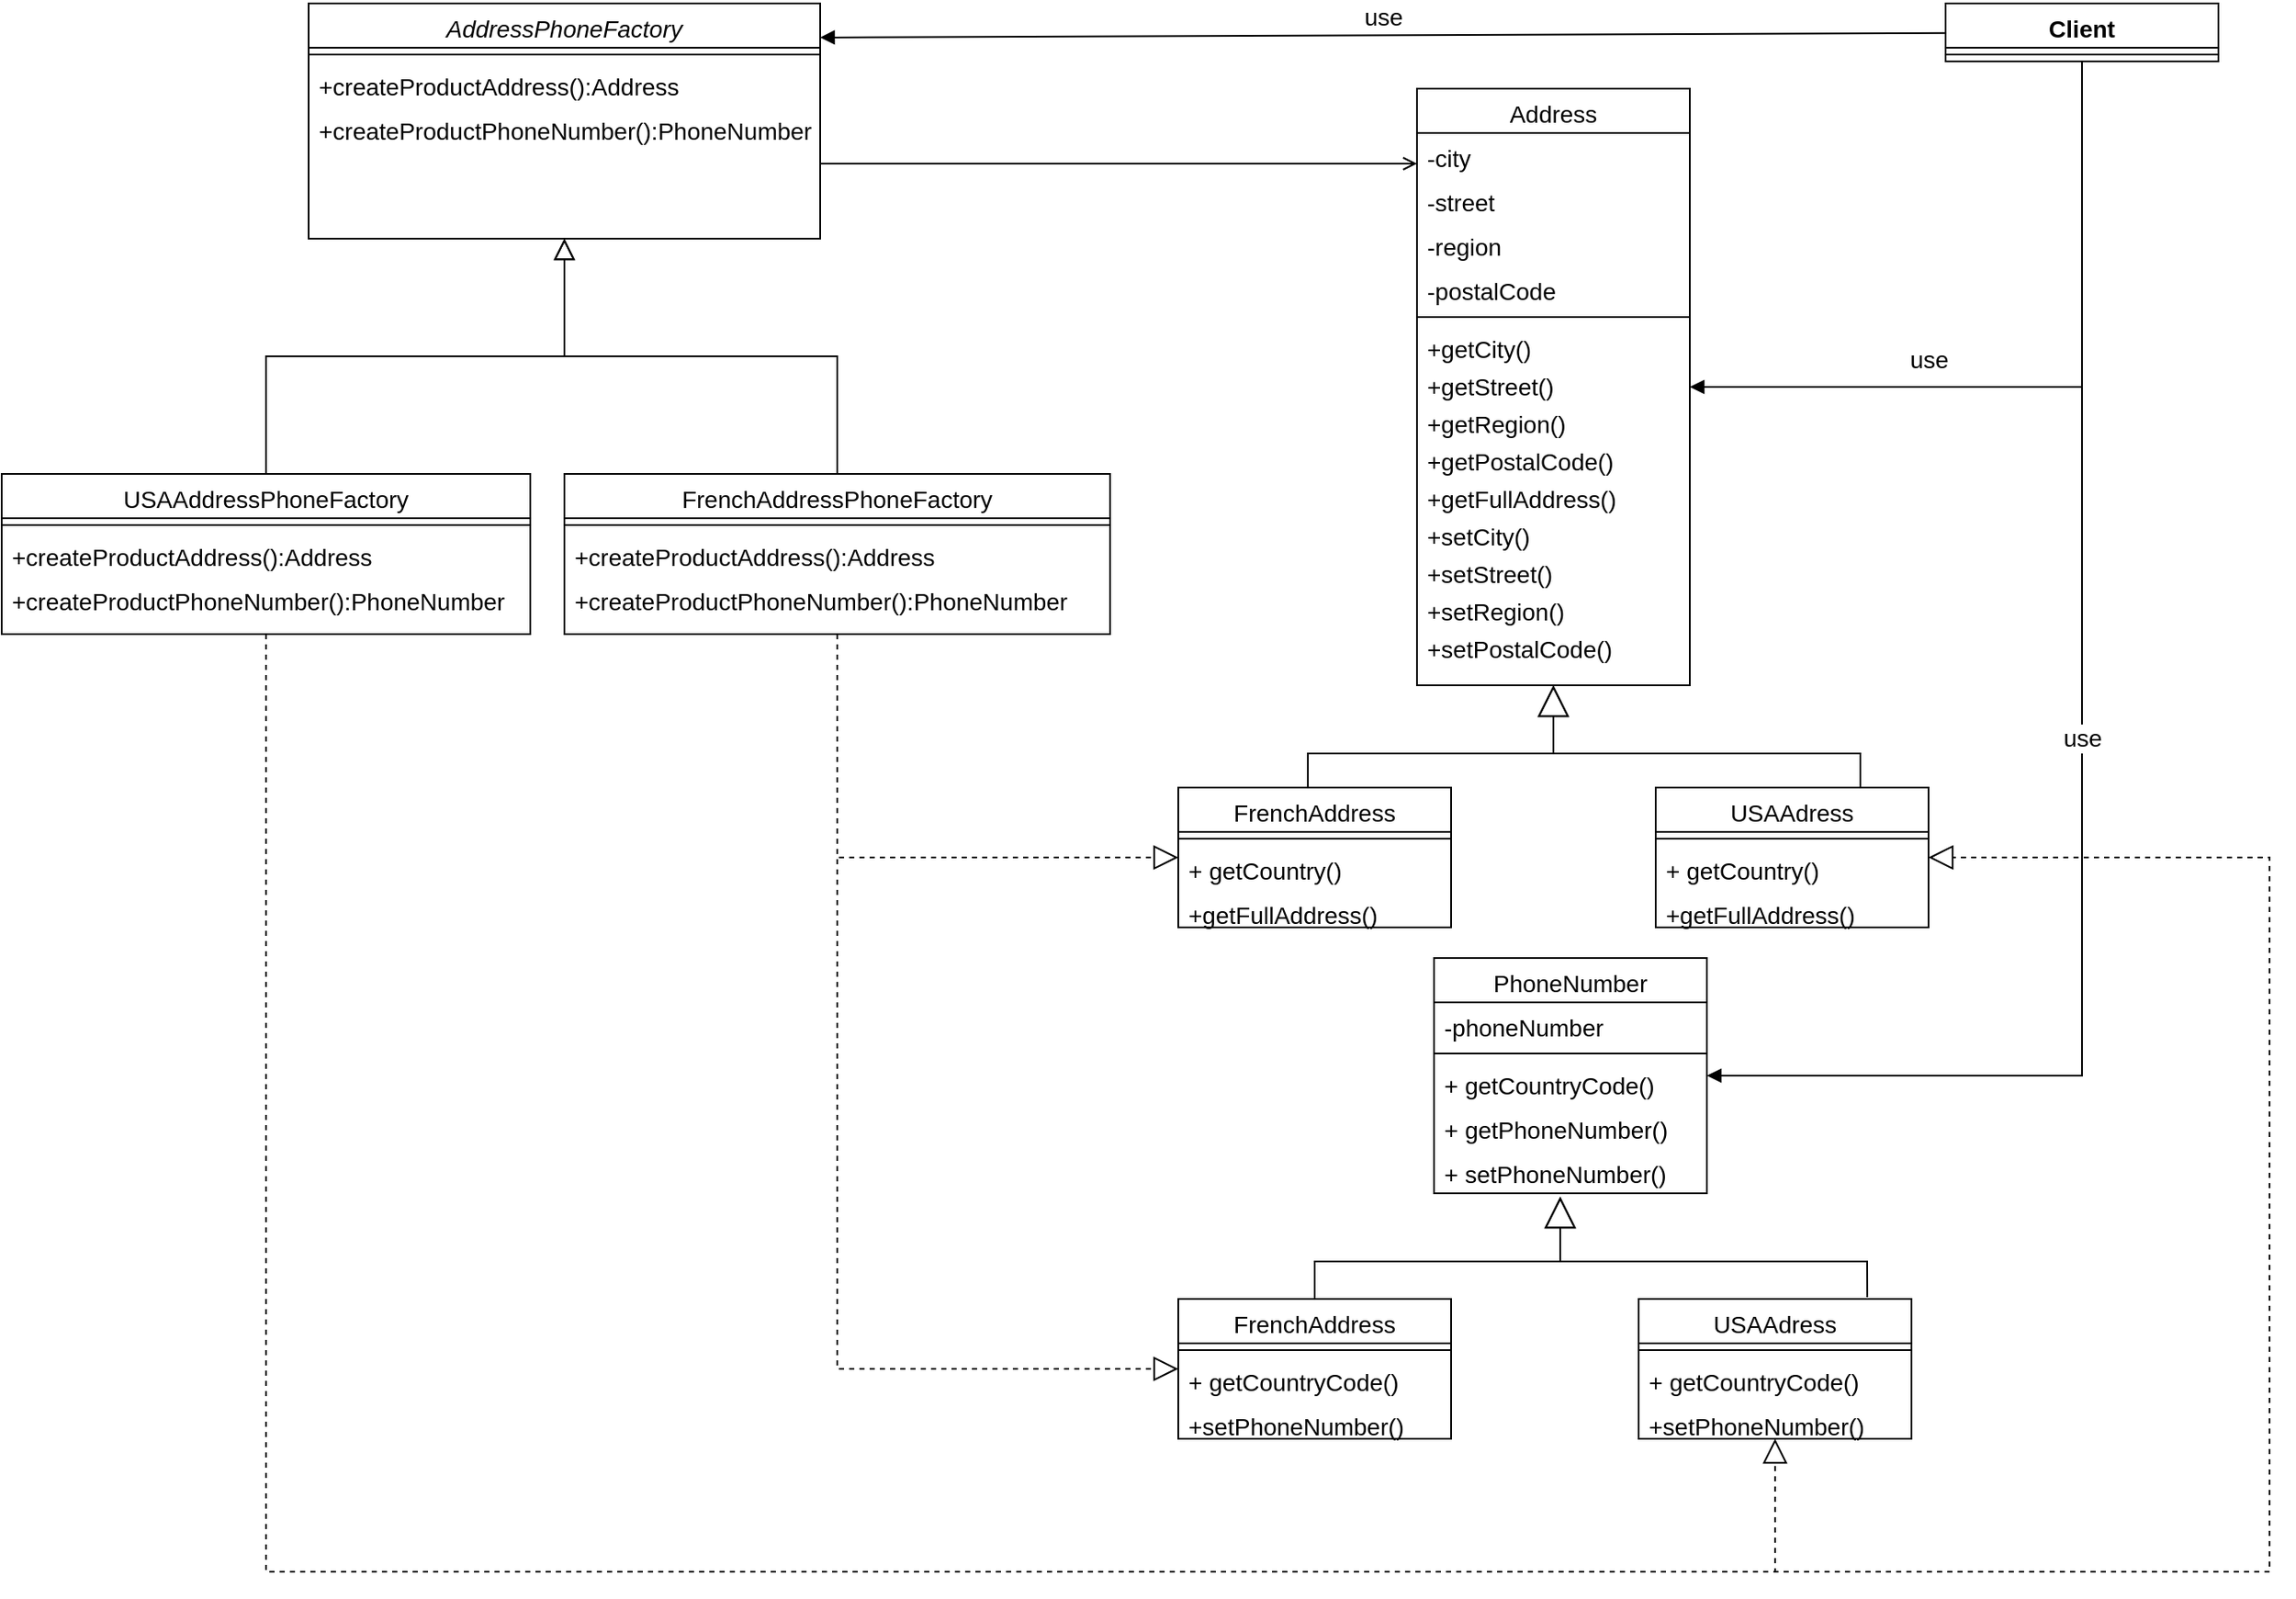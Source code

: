 <mxfile version="18.0.7" type="github">
  <diagram id="C5RBs43oDa-KdzZeNtuy" name="Page-1">
    <mxGraphModel dx="948" dy="594" grid="1" gridSize="10" guides="1" tooltips="1" connect="1" arrows="1" fold="1" page="1" pageScale="1" pageWidth="3300" pageHeight="4681" math="0" shadow="0">
      <root>
        <mxCell id="WIyWlLk6GJQsqaUBKTNV-0" />
        <mxCell id="WIyWlLk6GJQsqaUBKTNV-1" parent="WIyWlLk6GJQsqaUBKTNV-0" />
        <mxCell id="zkfFHV4jXpPFQw0GAbJ--0" value="AddressPhoneFactory" style="swimlane;fontStyle=2;align=center;verticalAlign=top;childLayout=stackLayout;horizontal=1;startSize=26;horizontalStack=0;resizeParent=1;resizeLast=0;collapsible=1;marginBottom=0;rounded=0;shadow=0;strokeWidth=1;fontSize=14;" parent="WIyWlLk6GJQsqaUBKTNV-1" vertex="1">
          <mxGeometry x="210" y="80" width="300" height="138" as="geometry">
            <mxRectangle x="230" y="140" width="160" height="26" as="alternateBounds" />
          </mxGeometry>
        </mxCell>
        <mxCell id="zkfFHV4jXpPFQw0GAbJ--4" value="" style="line;html=1;strokeWidth=1;align=left;verticalAlign=middle;spacingTop=-1;spacingLeft=3;spacingRight=3;rotatable=0;labelPosition=right;points=[];portConstraint=eastwest;" parent="zkfFHV4jXpPFQw0GAbJ--0" vertex="1">
          <mxGeometry y="26" width="300" height="8" as="geometry" />
        </mxCell>
        <mxCell id="zkfFHV4jXpPFQw0GAbJ--5" value="+createProductAddress():Address" style="text;align=left;verticalAlign=top;spacingLeft=4;spacingRight=4;overflow=hidden;rotatable=0;points=[[0,0.5],[1,0.5]];portConstraint=eastwest;fontSize=14;" parent="zkfFHV4jXpPFQw0GAbJ--0" vertex="1">
          <mxGeometry y="34" width="300" height="26" as="geometry" />
        </mxCell>
        <mxCell id="yRTes6JvcPZj2wgI0RWJ-0" value="+createProductPhoneNumber():PhoneNumber" style="text;align=left;verticalAlign=top;spacingLeft=4;spacingRight=4;overflow=hidden;rotatable=0;points=[[0,0.5],[1,0.5]];portConstraint=eastwest;fontSize=14;" vertex="1" parent="zkfFHV4jXpPFQw0GAbJ--0">
          <mxGeometry y="60" width="300" height="26" as="geometry" />
        </mxCell>
        <mxCell id="zkfFHV4jXpPFQw0GAbJ--6" value="USAAddressPhoneFactory" style="swimlane;fontStyle=0;align=center;verticalAlign=top;childLayout=stackLayout;horizontal=1;startSize=26;horizontalStack=0;resizeParent=1;resizeLast=0;collapsible=1;marginBottom=0;rounded=0;shadow=0;strokeWidth=1;fontSize=14;" parent="WIyWlLk6GJQsqaUBKTNV-1" vertex="1">
          <mxGeometry x="30" y="356" width="310" height="94" as="geometry">
            <mxRectangle x="130" y="380" width="160" height="26" as="alternateBounds" />
          </mxGeometry>
        </mxCell>
        <mxCell id="zkfFHV4jXpPFQw0GAbJ--9" value="" style="line;html=1;strokeWidth=1;align=left;verticalAlign=middle;spacingTop=-1;spacingLeft=3;spacingRight=3;rotatable=0;labelPosition=right;points=[];portConstraint=eastwest;" parent="zkfFHV4jXpPFQw0GAbJ--6" vertex="1">
          <mxGeometry y="26" width="310" height="8" as="geometry" />
        </mxCell>
        <mxCell id="yRTes6JvcPZj2wgI0RWJ-1" value="+createProductAddress():Address" style="text;align=left;verticalAlign=top;spacingLeft=4;spacingRight=4;overflow=hidden;rotatable=0;points=[[0,0.5],[1,0.5]];portConstraint=eastwest;fontSize=14;" vertex="1" parent="zkfFHV4jXpPFQw0GAbJ--6">
          <mxGeometry y="34" width="310" height="26" as="geometry" />
        </mxCell>
        <mxCell id="yRTes6JvcPZj2wgI0RWJ-2" value="+createProductPhoneNumber():PhoneNumber" style="text;align=left;verticalAlign=top;spacingLeft=4;spacingRight=4;overflow=hidden;rotatable=0;points=[[0,0.5],[1,0.5]];portConstraint=eastwest;fontSize=14;" vertex="1" parent="zkfFHV4jXpPFQw0GAbJ--6">
          <mxGeometry y="60" width="310" height="26" as="geometry" />
        </mxCell>
        <mxCell id="zkfFHV4jXpPFQw0GAbJ--12" value="" style="endArrow=block;endSize=10;endFill=0;shadow=0;strokeWidth=1;rounded=0;edgeStyle=elbowEdgeStyle;elbow=vertical;" parent="WIyWlLk6GJQsqaUBKTNV-1" source="zkfFHV4jXpPFQw0GAbJ--6" target="zkfFHV4jXpPFQw0GAbJ--0" edge="1">
          <mxGeometry width="160" relative="1" as="geometry">
            <mxPoint x="200" y="203" as="sourcePoint" />
            <mxPoint x="200" y="203" as="targetPoint" />
          </mxGeometry>
        </mxCell>
        <mxCell id="zkfFHV4jXpPFQw0GAbJ--13" value="FrenchAddressPhoneFactory" style="swimlane;fontStyle=0;align=center;verticalAlign=top;childLayout=stackLayout;horizontal=1;startSize=26;horizontalStack=0;resizeParent=1;resizeLast=0;collapsible=1;marginBottom=0;rounded=0;shadow=0;strokeWidth=1;fontSize=14;" parent="WIyWlLk6GJQsqaUBKTNV-1" vertex="1">
          <mxGeometry x="360" y="356" width="320" height="94" as="geometry">
            <mxRectangle x="340" y="380" width="170" height="26" as="alternateBounds" />
          </mxGeometry>
        </mxCell>
        <mxCell id="zkfFHV4jXpPFQw0GAbJ--15" value="" style="line;html=1;strokeWidth=1;align=left;verticalAlign=middle;spacingTop=-1;spacingLeft=3;spacingRight=3;rotatable=0;labelPosition=right;points=[];portConstraint=eastwest;" parent="zkfFHV4jXpPFQw0GAbJ--13" vertex="1">
          <mxGeometry y="26" width="320" height="8" as="geometry" />
        </mxCell>
        <mxCell id="yRTes6JvcPZj2wgI0RWJ-3" value="+createProductAddress():Address" style="text;align=left;verticalAlign=top;spacingLeft=4;spacingRight=4;overflow=hidden;rotatable=0;points=[[0,0.5],[1,0.5]];portConstraint=eastwest;fontSize=14;" vertex="1" parent="zkfFHV4jXpPFQw0GAbJ--13">
          <mxGeometry y="34" width="320" height="26" as="geometry" />
        </mxCell>
        <mxCell id="yRTes6JvcPZj2wgI0RWJ-4" value="+createProductPhoneNumber():PhoneNumber" style="text;align=left;verticalAlign=top;spacingLeft=4;spacingRight=4;overflow=hidden;rotatable=0;points=[[0,0.5],[1,0.5]];portConstraint=eastwest;fontSize=14;" vertex="1" parent="zkfFHV4jXpPFQw0GAbJ--13">
          <mxGeometry y="60" width="320" height="26" as="geometry" />
        </mxCell>
        <mxCell id="zkfFHV4jXpPFQw0GAbJ--16" value="" style="endArrow=block;endSize=10;endFill=0;shadow=0;strokeWidth=1;rounded=0;edgeStyle=elbowEdgeStyle;elbow=vertical;" parent="WIyWlLk6GJQsqaUBKTNV-1" source="zkfFHV4jXpPFQw0GAbJ--13" target="zkfFHV4jXpPFQw0GAbJ--0" edge="1">
          <mxGeometry width="160" relative="1" as="geometry">
            <mxPoint x="210" y="373" as="sourcePoint" />
            <mxPoint x="310" y="271" as="targetPoint" />
          </mxGeometry>
        </mxCell>
        <mxCell id="zkfFHV4jXpPFQw0GAbJ--17" value="Address" style="swimlane;fontStyle=0;align=center;verticalAlign=top;childLayout=stackLayout;horizontal=1;startSize=26;horizontalStack=0;resizeParent=1;resizeLast=0;collapsible=1;marginBottom=0;rounded=0;shadow=0;strokeWidth=1;fontSize=14;" parent="WIyWlLk6GJQsqaUBKTNV-1" vertex="1">
          <mxGeometry x="860" y="130" width="160" height="350" as="geometry">
            <mxRectangle x="550" y="140" width="160" height="26" as="alternateBounds" />
          </mxGeometry>
        </mxCell>
        <mxCell id="zkfFHV4jXpPFQw0GAbJ--18" value="-city&#xa;" style="text;align=left;verticalAlign=top;spacingLeft=4;spacingRight=4;overflow=hidden;rotatable=0;points=[[0,0.5],[1,0.5]];portConstraint=eastwest;fontSize=14;" parent="zkfFHV4jXpPFQw0GAbJ--17" vertex="1">
          <mxGeometry y="26" width="160" height="26" as="geometry" />
        </mxCell>
        <mxCell id="yRTes6JvcPZj2wgI0RWJ-6" value="-street" style="text;align=left;verticalAlign=top;spacingLeft=4;spacingRight=4;overflow=hidden;rotatable=0;points=[[0,0.5],[1,0.5]];portConstraint=eastwest;fontSize=14;" vertex="1" parent="zkfFHV4jXpPFQw0GAbJ--17">
          <mxGeometry y="52" width="160" height="26" as="geometry" />
        </mxCell>
        <mxCell id="yRTes6JvcPZj2wgI0RWJ-7" value="-region" style="text;align=left;verticalAlign=top;spacingLeft=4;spacingRight=4;overflow=hidden;rotatable=0;points=[[0,0.5],[1,0.5]];portConstraint=eastwest;fontSize=14;" vertex="1" parent="zkfFHV4jXpPFQw0GAbJ--17">
          <mxGeometry y="78" width="160" height="26" as="geometry" />
        </mxCell>
        <mxCell id="yRTes6JvcPZj2wgI0RWJ-5" value="-postalCode" style="text;align=left;verticalAlign=top;spacingLeft=4;spacingRight=4;overflow=hidden;rotatable=0;points=[[0,0.5],[1,0.5]];portConstraint=eastwest;fontSize=14;" vertex="1" parent="zkfFHV4jXpPFQw0GAbJ--17">
          <mxGeometry y="104" width="160" height="26" as="geometry" />
        </mxCell>
        <mxCell id="zkfFHV4jXpPFQw0GAbJ--23" value="" style="line;html=1;strokeWidth=1;align=left;verticalAlign=middle;spacingTop=-1;spacingLeft=3;spacingRight=3;rotatable=0;labelPosition=right;points=[];portConstraint=eastwest;" parent="zkfFHV4jXpPFQw0GAbJ--17" vertex="1">
          <mxGeometry y="130" width="160" height="8" as="geometry" />
        </mxCell>
        <mxCell id="yRTes6JvcPZj2wgI0RWJ-8" value="+getCity()&#xa;&#xa;" style="text;align=left;verticalAlign=top;spacingLeft=4;spacingRight=4;overflow=hidden;rotatable=0;points=[[0,0.5],[1,0.5]];portConstraint=eastwest;fontSize=14;" vertex="1" parent="zkfFHV4jXpPFQw0GAbJ--17">
          <mxGeometry y="138" width="160" height="22" as="geometry" />
        </mxCell>
        <mxCell id="yRTes6JvcPZj2wgI0RWJ-9" value="+getStreet()&#xa;&#xa;" style="text;align=left;verticalAlign=top;spacingLeft=4;spacingRight=4;overflow=hidden;rotatable=0;points=[[0,0.5],[1,0.5]];portConstraint=eastwest;fontSize=14;" vertex="1" parent="zkfFHV4jXpPFQw0GAbJ--17">
          <mxGeometry y="160" width="160" height="22" as="geometry" />
        </mxCell>
        <mxCell id="yRTes6JvcPZj2wgI0RWJ-10" value="+getRegion()&#xa;&#xa;" style="text;align=left;verticalAlign=top;spacingLeft=4;spacingRight=4;overflow=hidden;rotatable=0;points=[[0,0.5],[1,0.5]];portConstraint=eastwest;fontSize=14;" vertex="1" parent="zkfFHV4jXpPFQw0GAbJ--17">
          <mxGeometry y="182" width="160" height="22" as="geometry" />
        </mxCell>
        <mxCell id="yRTes6JvcPZj2wgI0RWJ-11" value="+getPostalCode()&#xa;&#xa;" style="text;align=left;verticalAlign=top;spacingLeft=4;spacingRight=4;overflow=hidden;rotatable=0;points=[[0,0.5],[1,0.5]];portConstraint=eastwest;fontSize=14;" vertex="1" parent="zkfFHV4jXpPFQw0GAbJ--17">
          <mxGeometry y="204" width="160" height="22" as="geometry" />
        </mxCell>
        <mxCell id="yRTes6JvcPZj2wgI0RWJ-12" value="+getFullAddress()&#xa;&#xa;" style="text;align=left;verticalAlign=top;spacingLeft=4;spacingRight=4;overflow=hidden;rotatable=0;points=[[0,0.5],[1,0.5]];portConstraint=eastwest;fontSize=14;" vertex="1" parent="zkfFHV4jXpPFQw0GAbJ--17">
          <mxGeometry y="226" width="160" height="22" as="geometry" />
        </mxCell>
        <mxCell id="yRTes6JvcPZj2wgI0RWJ-13" value="+setCity()&#xa;&#xa;" style="text;align=left;verticalAlign=top;spacingLeft=4;spacingRight=4;overflow=hidden;rotatable=0;points=[[0,0.5],[1,0.5]];portConstraint=eastwest;fontSize=14;" vertex="1" parent="zkfFHV4jXpPFQw0GAbJ--17">
          <mxGeometry y="248" width="160" height="22" as="geometry" />
        </mxCell>
        <mxCell id="yRTes6JvcPZj2wgI0RWJ-14" value="+setStreet()&#xa;&#xa;" style="text;align=left;verticalAlign=top;spacingLeft=4;spacingRight=4;overflow=hidden;rotatable=0;points=[[0,0.5],[1,0.5]];portConstraint=eastwest;fontSize=14;" vertex="1" parent="zkfFHV4jXpPFQw0GAbJ--17">
          <mxGeometry y="270" width="160" height="22" as="geometry" />
        </mxCell>
        <mxCell id="yRTes6JvcPZj2wgI0RWJ-15" value="+setRegion()&#xa;&#xa;" style="text;align=left;verticalAlign=top;spacingLeft=4;spacingRight=4;overflow=hidden;rotatable=0;points=[[0,0.5],[1,0.5]];portConstraint=eastwest;fontSize=14;" vertex="1" parent="zkfFHV4jXpPFQw0GAbJ--17">
          <mxGeometry y="292" width="160" height="22" as="geometry" />
        </mxCell>
        <mxCell id="yRTes6JvcPZj2wgI0RWJ-16" value="+setPostalCode()&#xa;&#xa;" style="text;align=left;verticalAlign=top;spacingLeft=4;spacingRight=4;overflow=hidden;rotatable=0;points=[[0,0.5],[1,0.5]];portConstraint=eastwest;fontSize=14;" vertex="1" parent="zkfFHV4jXpPFQw0GAbJ--17">
          <mxGeometry y="314" width="160" height="26" as="geometry" />
        </mxCell>
        <mxCell id="zkfFHV4jXpPFQw0GAbJ--26" value="" style="endArrow=open;shadow=0;strokeWidth=1;rounded=0;endFill=1;edgeStyle=elbowEdgeStyle;elbow=vertical;" parent="WIyWlLk6GJQsqaUBKTNV-1" source="zkfFHV4jXpPFQw0GAbJ--0" target="zkfFHV4jXpPFQw0GAbJ--17" edge="1">
          <mxGeometry x="0.5" y="41" relative="1" as="geometry">
            <mxPoint x="380" y="192" as="sourcePoint" />
            <mxPoint x="540" y="192" as="targetPoint" />
            <mxPoint x="-40" y="32" as="offset" />
          </mxGeometry>
        </mxCell>
        <mxCell id="yRTes6JvcPZj2wgI0RWJ-17" value="FrenchAddress" style="swimlane;fontStyle=0;align=center;verticalAlign=top;childLayout=stackLayout;horizontal=1;startSize=26;horizontalStack=0;resizeParent=1;resizeParentMax=0;resizeLast=0;collapsible=1;marginBottom=0;fontSize=14;" vertex="1" parent="WIyWlLk6GJQsqaUBKTNV-1">
          <mxGeometry x="720" y="540" width="160" height="82" as="geometry" />
        </mxCell>
        <mxCell id="yRTes6JvcPZj2wgI0RWJ-19" value="" style="line;strokeWidth=1;fillColor=none;align=left;verticalAlign=middle;spacingTop=-1;spacingLeft=3;spacingRight=3;rotatable=0;labelPosition=right;points=[];portConstraint=eastwest;fontSize=14;" vertex="1" parent="yRTes6JvcPZj2wgI0RWJ-17">
          <mxGeometry y="26" width="160" height="8" as="geometry" />
        </mxCell>
        <mxCell id="yRTes6JvcPZj2wgI0RWJ-20" value="+ getCountry()&#xa;" style="text;strokeColor=none;fillColor=none;align=left;verticalAlign=top;spacingLeft=4;spacingRight=4;overflow=hidden;rotatable=0;points=[[0,0.5],[1,0.5]];portConstraint=eastwest;fontSize=14;" vertex="1" parent="yRTes6JvcPZj2wgI0RWJ-17">
          <mxGeometry y="34" width="160" height="26" as="geometry" />
        </mxCell>
        <mxCell id="yRTes6JvcPZj2wgI0RWJ-23" value="+getFullAddress()&#xa;&#xa;" style="text;align=left;verticalAlign=top;spacingLeft=4;spacingRight=4;overflow=hidden;rotatable=0;points=[[0,0.5],[1,0.5]];portConstraint=eastwest;fontSize=14;" vertex="1" parent="yRTes6JvcPZj2wgI0RWJ-17">
          <mxGeometry y="60" width="160" height="22" as="geometry" />
        </mxCell>
        <mxCell id="yRTes6JvcPZj2wgI0RWJ-24" value="USAAdress" style="swimlane;fontStyle=0;align=center;verticalAlign=top;childLayout=stackLayout;horizontal=1;startSize=26;horizontalStack=0;resizeParent=1;resizeParentMax=0;resizeLast=0;collapsible=1;marginBottom=0;fontSize=14;" vertex="1" parent="WIyWlLk6GJQsqaUBKTNV-1">
          <mxGeometry x="1000" y="540" width="160" height="82" as="geometry" />
        </mxCell>
        <mxCell id="yRTes6JvcPZj2wgI0RWJ-25" value="" style="line;strokeWidth=1;fillColor=none;align=left;verticalAlign=middle;spacingTop=-1;spacingLeft=3;spacingRight=3;rotatable=0;labelPosition=right;points=[];portConstraint=eastwest;fontSize=14;" vertex="1" parent="yRTes6JvcPZj2wgI0RWJ-24">
          <mxGeometry y="26" width="160" height="8" as="geometry" />
        </mxCell>
        <mxCell id="yRTes6JvcPZj2wgI0RWJ-26" value="+ getCountry()&#xa;" style="text;strokeColor=none;fillColor=none;align=left;verticalAlign=top;spacingLeft=4;spacingRight=4;overflow=hidden;rotatable=0;points=[[0,0.5],[1,0.5]];portConstraint=eastwest;fontSize=14;" vertex="1" parent="yRTes6JvcPZj2wgI0RWJ-24">
          <mxGeometry y="34" width="160" height="26" as="geometry" />
        </mxCell>
        <mxCell id="yRTes6JvcPZj2wgI0RWJ-27" value="+getFullAddress()&#xa;&#xa;" style="text;align=left;verticalAlign=top;spacingLeft=4;spacingRight=4;overflow=hidden;rotatable=0;points=[[0,0.5],[1,0.5]];portConstraint=eastwest;fontSize=14;" vertex="1" parent="yRTes6JvcPZj2wgI0RWJ-24">
          <mxGeometry y="60" width="160" height="22" as="geometry" />
        </mxCell>
        <mxCell id="yRTes6JvcPZj2wgI0RWJ-28" value="PhoneNumber" style="swimlane;fontStyle=0;align=center;verticalAlign=top;childLayout=stackLayout;horizontal=1;startSize=26;horizontalStack=0;resizeParent=1;resizeParentMax=0;resizeLast=0;collapsible=1;marginBottom=0;fontSize=14;" vertex="1" parent="WIyWlLk6GJQsqaUBKTNV-1">
          <mxGeometry x="870" y="640" width="160" height="138" as="geometry" />
        </mxCell>
        <mxCell id="yRTes6JvcPZj2wgI0RWJ-29" value="-phoneNumber" style="text;strokeColor=none;fillColor=none;align=left;verticalAlign=top;spacingLeft=4;spacingRight=4;overflow=hidden;rotatable=0;points=[[0,0.5],[1,0.5]];portConstraint=eastwest;fontSize=14;" vertex="1" parent="yRTes6JvcPZj2wgI0RWJ-28">
          <mxGeometry y="26" width="160" height="26" as="geometry" />
        </mxCell>
        <mxCell id="yRTes6JvcPZj2wgI0RWJ-30" value="" style="line;strokeWidth=1;fillColor=none;align=left;verticalAlign=middle;spacingTop=-1;spacingLeft=3;spacingRight=3;rotatable=0;labelPosition=right;points=[];portConstraint=eastwest;fontSize=14;" vertex="1" parent="yRTes6JvcPZj2wgI0RWJ-28">
          <mxGeometry y="52" width="160" height="8" as="geometry" />
        </mxCell>
        <mxCell id="yRTes6JvcPZj2wgI0RWJ-32" value="+ getCountryCode()&#xa;" style="text;strokeColor=none;fillColor=none;align=left;verticalAlign=top;spacingLeft=4;spacingRight=4;overflow=hidden;rotatable=0;points=[[0,0.5],[1,0.5]];portConstraint=eastwest;fontSize=14;" vertex="1" parent="yRTes6JvcPZj2wgI0RWJ-28">
          <mxGeometry y="60" width="160" height="26" as="geometry" />
        </mxCell>
        <mxCell id="yRTes6JvcPZj2wgI0RWJ-31" value="+ getPhoneNumber()&#xa;" style="text;strokeColor=none;fillColor=none;align=left;verticalAlign=top;spacingLeft=4;spacingRight=4;overflow=hidden;rotatable=0;points=[[0,0.5],[1,0.5]];portConstraint=eastwest;fontSize=14;" vertex="1" parent="yRTes6JvcPZj2wgI0RWJ-28">
          <mxGeometry y="86" width="160" height="26" as="geometry" />
        </mxCell>
        <mxCell id="yRTes6JvcPZj2wgI0RWJ-33" value="+ setPhoneNumber()&#xa;" style="text;strokeColor=none;fillColor=none;align=left;verticalAlign=top;spacingLeft=4;spacingRight=4;overflow=hidden;rotatable=0;points=[[0,0.5],[1,0.5]];portConstraint=eastwest;fontSize=14;" vertex="1" parent="yRTes6JvcPZj2wgI0RWJ-28">
          <mxGeometry y="112" width="160" height="26" as="geometry" />
        </mxCell>
        <mxCell id="yRTes6JvcPZj2wgI0RWJ-34" value="FrenchAddress" style="swimlane;fontStyle=0;align=center;verticalAlign=top;childLayout=stackLayout;horizontal=1;startSize=26;horizontalStack=0;resizeParent=1;resizeParentMax=0;resizeLast=0;collapsible=1;marginBottom=0;fontSize=14;" vertex="1" parent="WIyWlLk6GJQsqaUBKTNV-1">
          <mxGeometry x="720" y="840" width="160" height="82" as="geometry" />
        </mxCell>
        <mxCell id="yRTes6JvcPZj2wgI0RWJ-35" value="" style="line;strokeWidth=1;fillColor=none;align=left;verticalAlign=middle;spacingTop=-1;spacingLeft=3;spacingRight=3;rotatable=0;labelPosition=right;points=[];portConstraint=eastwest;fontSize=14;" vertex="1" parent="yRTes6JvcPZj2wgI0RWJ-34">
          <mxGeometry y="26" width="160" height="8" as="geometry" />
        </mxCell>
        <mxCell id="yRTes6JvcPZj2wgI0RWJ-36" value="+ getCountryCode()&#xa;" style="text;strokeColor=none;fillColor=none;align=left;verticalAlign=top;spacingLeft=4;spacingRight=4;overflow=hidden;rotatable=0;points=[[0,0.5],[1,0.5]];portConstraint=eastwest;fontSize=14;" vertex="1" parent="yRTes6JvcPZj2wgI0RWJ-34">
          <mxGeometry y="34" width="160" height="26" as="geometry" />
        </mxCell>
        <mxCell id="yRTes6JvcPZj2wgI0RWJ-37" value="+setPhoneNumber()&#xa;&#xa;" style="text;align=left;verticalAlign=top;spacingLeft=4;spacingRight=4;overflow=hidden;rotatable=0;points=[[0,0.5],[1,0.5]];portConstraint=eastwest;fontSize=14;" vertex="1" parent="yRTes6JvcPZj2wgI0RWJ-34">
          <mxGeometry y="60" width="160" height="22" as="geometry" />
        </mxCell>
        <mxCell id="yRTes6JvcPZj2wgI0RWJ-38" value="USAAdress" style="swimlane;fontStyle=0;align=center;verticalAlign=top;childLayout=stackLayout;horizontal=1;startSize=26;horizontalStack=0;resizeParent=1;resizeParentMax=0;resizeLast=0;collapsible=1;marginBottom=0;fontSize=14;" vertex="1" parent="WIyWlLk6GJQsqaUBKTNV-1">
          <mxGeometry x="990" y="840" width="160" height="82" as="geometry" />
        </mxCell>
        <mxCell id="yRTes6JvcPZj2wgI0RWJ-39" value="" style="line;strokeWidth=1;fillColor=none;align=left;verticalAlign=middle;spacingTop=-1;spacingLeft=3;spacingRight=3;rotatable=0;labelPosition=right;points=[];portConstraint=eastwest;fontSize=14;" vertex="1" parent="yRTes6JvcPZj2wgI0RWJ-38">
          <mxGeometry y="26" width="160" height="8" as="geometry" />
        </mxCell>
        <mxCell id="yRTes6JvcPZj2wgI0RWJ-43" value="+ getCountryCode()&#xa;" style="text;strokeColor=none;fillColor=none;align=left;verticalAlign=top;spacingLeft=4;spacingRight=4;overflow=hidden;rotatable=0;points=[[0,0.5],[1,0.5]];portConstraint=eastwest;fontSize=14;" vertex="1" parent="yRTes6JvcPZj2wgI0RWJ-38">
          <mxGeometry y="34" width="160" height="26" as="geometry" />
        </mxCell>
        <mxCell id="yRTes6JvcPZj2wgI0RWJ-42" value="+setPhoneNumber()&#xa;&#xa;" style="text;align=left;verticalAlign=top;spacingLeft=4;spacingRight=4;overflow=hidden;rotatable=0;points=[[0,0.5],[1,0.5]];portConstraint=eastwest;fontSize=14;" vertex="1" parent="yRTes6JvcPZj2wgI0RWJ-38">
          <mxGeometry y="60" width="160" height="22" as="geometry" />
        </mxCell>
        <mxCell id="yRTes6JvcPZj2wgI0RWJ-45" value="Client" style="swimlane;fontStyle=1;align=center;verticalAlign=top;childLayout=stackLayout;horizontal=1;startSize=26;horizontalStack=0;resizeParent=1;resizeParentMax=0;resizeLast=0;collapsible=1;marginBottom=0;fontSize=14;" vertex="1" parent="WIyWlLk6GJQsqaUBKTNV-1">
          <mxGeometry x="1170" y="80" width="160" height="34" as="geometry" />
        </mxCell>
        <mxCell id="yRTes6JvcPZj2wgI0RWJ-47" value="" style="line;strokeWidth=1;fillColor=none;align=left;verticalAlign=middle;spacingTop=-1;spacingLeft=3;spacingRight=3;rotatable=0;labelPosition=right;points=[];portConstraint=eastwest;fontSize=14;" vertex="1" parent="yRTes6JvcPZj2wgI0RWJ-45">
          <mxGeometry y="26" width="160" height="8" as="geometry" />
        </mxCell>
        <mxCell id="yRTes6JvcPZj2wgI0RWJ-51" value="use" style="html=1;verticalAlign=bottom;endArrow=block;rounded=0;fontSize=14;" edge="1" parent="WIyWlLk6GJQsqaUBKTNV-1" source="yRTes6JvcPZj2wgI0RWJ-45">
          <mxGeometry width="80" relative="1" as="geometry">
            <mxPoint x="590" y="320" as="sourcePoint" />
            <mxPoint x="510" y="100" as="targetPoint" />
          </mxGeometry>
        </mxCell>
        <mxCell id="yRTes6JvcPZj2wgI0RWJ-52" value="use" style="html=1;verticalAlign=bottom;endArrow=block;rounded=0;fontSize=14;" edge="1" parent="WIyWlLk6GJQsqaUBKTNV-1" source="yRTes6JvcPZj2wgI0RWJ-45" target="zkfFHV4jXpPFQw0GAbJ--17">
          <mxGeometry x="0.335" y="-5" width="80" relative="1" as="geometry">
            <mxPoint x="680" y="320" as="sourcePoint" />
            <mxPoint x="760" y="320" as="targetPoint" />
            <Array as="points">
              <mxPoint x="1250" y="305" />
            </Array>
            <mxPoint as="offset" />
          </mxGeometry>
        </mxCell>
        <mxCell id="yRTes6JvcPZj2wgI0RWJ-54" value="use" style="html=1;verticalAlign=bottom;endArrow=block;rounded=0;fontSize=14;" edge="1" parent="WIyWlLk6GJQsqaUBKTNV-1" source="yRTes6JvcPZj2wgI0RWJ-45" target="yRTes6JvcPZj2wgI0RWJ-28">
          <mxGeometry width="80" relative="1" as="geometry">
            <mxPoint x="680" y="460" as="sourcePoint" />
            <mxPoint x="760" y="460" as="targetPoint" />
            <Array as="points">
              <mxPoint x="1250" y="709" />
            </Array>
          </mxGeometry>
        </mxCell>
        <mxCell id="yRTes6JvcPZj2wgI0RWJ-56" value="" style="endArrow=block;endSize=16;endFill=0;html=1;rounded=0;fontSize=14;" edge="1" parent="WIyWlLk6GJQsqaUBKTNV-1" target="zkfFHV4jXpPFQw0GAbJ--17">
          <mxGeometry x="-0.5" y="-50" width="160" relative="1" as="geometry">
            <mxPoint x="796" y="540" as="sourcePoint" />
            <mxPoint x="840" y="480" as="targetPoint" />
            <Array as="points">
              <mxPoint x="796" y="520" />
              <mxPoint x="940" y="520" />
            </Array>
            <mxPoint as="offset" />
          </mxGeometry>
        </mxCell>
        <mxCell id="yRTes6JvcPZj2wgI0RWJ-57" value="" style="endArrow=block;endSize=16;endFill=0;html=1;rounded=0;fontSize=14;exitX=0.75;exitY=0;exitDx=0;exitDy=0;" edge="1" parent="WIyWlLk6GJQsqaUBKTNV-1" source="yRTes6JvcPZj2wgI0RWJ-24" target="zkfFHV4jXpPFQw0GAbJ--17">
          <mxGeometry x="0.25" y="50" width="160" relative="1" as="geometry">
            <mxPoint x="640" y="460" as="sourcePoint" />
            <mxPoint x="800" y="460" as="targetPoint" />
            <Array as="points">
              <mxPoint x="1120" y="520" />
              <mxPoint x="940" y="520" />
            </Array>
            <mxPoint as="offset" />
          </mxGeometry>
        </mxCell>
        <mxCell id="yRTes6JvcPZj2wgI0RWJ-58" value="" style="endArrow=block;endSize=16;endFill=0;html=1;rounded=0;fontSize=14;" edge="1" parent="WIyWlLk6GJQsqaUBKTNV-1" source="yRTes6JvcPZj2wgI0RWJ-34">
          <mxGeometry x="-0.5" y="-50" width="160" relative="1" as="geometry">
            <mxPoint x="800" y="838" as="sourcePoint" />
            <mxPoint x="944" y="780" as="targetPoint" />
            <Array as="points">
              <mxPoint x="800" y="818" />
              <mxPoint x="944" y="818" />
            </Array>
            <mxPoint as="offset" />
          </mxGeometry>
        </mxCell>
        <mxCell id="yRTes6JvcPZj2wgI0RWJ-59" value="" style="endArrow=block;endSize=16;endFill=0;html=1;rounded=0;fontSize=14;exitX=0.838;exitY=-0.012;exitDx=0;exitDy=0;exitPerimeter=0;" edge="1" parent="WIyWlLk6GJQsqaUBKTNV-1" source="yRTes6JvcPZj2wgI0RWJ-38">
          <mxGeometry x="0.25" y="50" width="160" relative="1" as="geometry">
            <mxPoint x="1124" y="838" as="sourcePoint" />
            <mxPoint x="944" y="780" as="targetPoint" />
            <Array as="points">
              <mxPoint x="1124" y="818" />
              <mxPoint x="944" y="818" />
            </Array>
            <mxPoint as="offset" />
          </mxGeometry>
        </mxCell>
        <mxCell id="yRTes6JvcPZj2wgI0RWJ-61" value="" style="endArrow=block;dashed=1;endFill=0;endSize=12;html=1;rounded=0;fontSize=14;" edge="1" parent="WIyWlLk6GJQsqaUBKTNV-1" source="zkfFHV4jXpPFQw0GAbJ--6" target="yRTes6JvcPZj2wgI0RWJ-38">
          <mxGeometry width="160" relative="1" as="geometry">
            <mxPoint x="260" y="630" as="sourcePoint" />
            <mxPoint x="420" y="630" as="targetPoint" />
            <Array as="points">
              <mxPoint x="185" y="1000" />
              <mxPoint x="1070" y="1000" />
            </Array>
          </mxGeometry>
        </mxCell>
        <mxCell id="yRTes6JvcPZj2wgI0RWJ-62" value="" style="endArrow=block;dashed=1;endFill=0;endSize=12;html=1;rounded=0;fontSize=14;" edge="1" parent="WIyWlLk6GJQsqaUBKTNV-1" source="zkfFHV4jXpPFQw0GAbJ--6" target="yRTes6JvcPZj2wgI0RWJ-24">
          <mxGeometry width="160" relative="1" as="geometry">
            <mxPoint x="790" y="930" as="sourcePoint" />
            <mxPoint x="950" y="930" as="targetPoint" />
            <Array as="points">
              <mxPoint x="185" y="1000" />
              <mxPoint x="1360" y="1000" />
              <mxPoint x="1360" y="581" />
            </Array>
          </mxGeometry>
        </mxCell>
        <mxCell id="yRTes6JvcPZj2wgI0RWJ-63" value="" style="endArrow=block;dashed=1;endFill=0;endSize=12;html=1;rounded=0;fontSize=14;" edge="1" parent="WIyWlLk6GJQsqaUBKTNV-1" source="zkfFHV4jXpPFQw0GAbJ--13" target="yRTes6JvcPZj2wgI0RWJ-17">
          <mxGeometry width="160" relative="1" as="geometry">
            <mxPoint x="560" y="570" as="sourcePoint" />
            <mxPoint x="720" y="570" as="targetPoint" />
            <Array as="points">
              <mxPoint x="520" y="581" />
            </Array>
          </mxGeometry>
        </mxCell>
        <mxCell id="yRTes6JvcPZj2wgI0RWJ-65" value="" style="endArrow=block;dashed=1;endFill=0;endSize=12;html=1;rounded=0;fontSize=14;" edge="1" parent="WIyWlLk6GJQsqaUBKTNV-1" source="zkfFHV4jXpPFQw0GAbJ--13" target="yRTes6JvcPZj2wgI0RWJ-34">
          <mxGeometry width="160" relative="1" as="geometry">
            <mxPoint x="560" y="570" as="sourcePoint" />
            <mxPoint x="720" y="570" as="targetPoint" />
            <Array as="points">
              <mxPoint x="520" y="881" />
            </Array>
          </mxGeometry>
        </mxCell>
      </root>
    </mxGraphModel>
  </diagram>
</mxfile>

